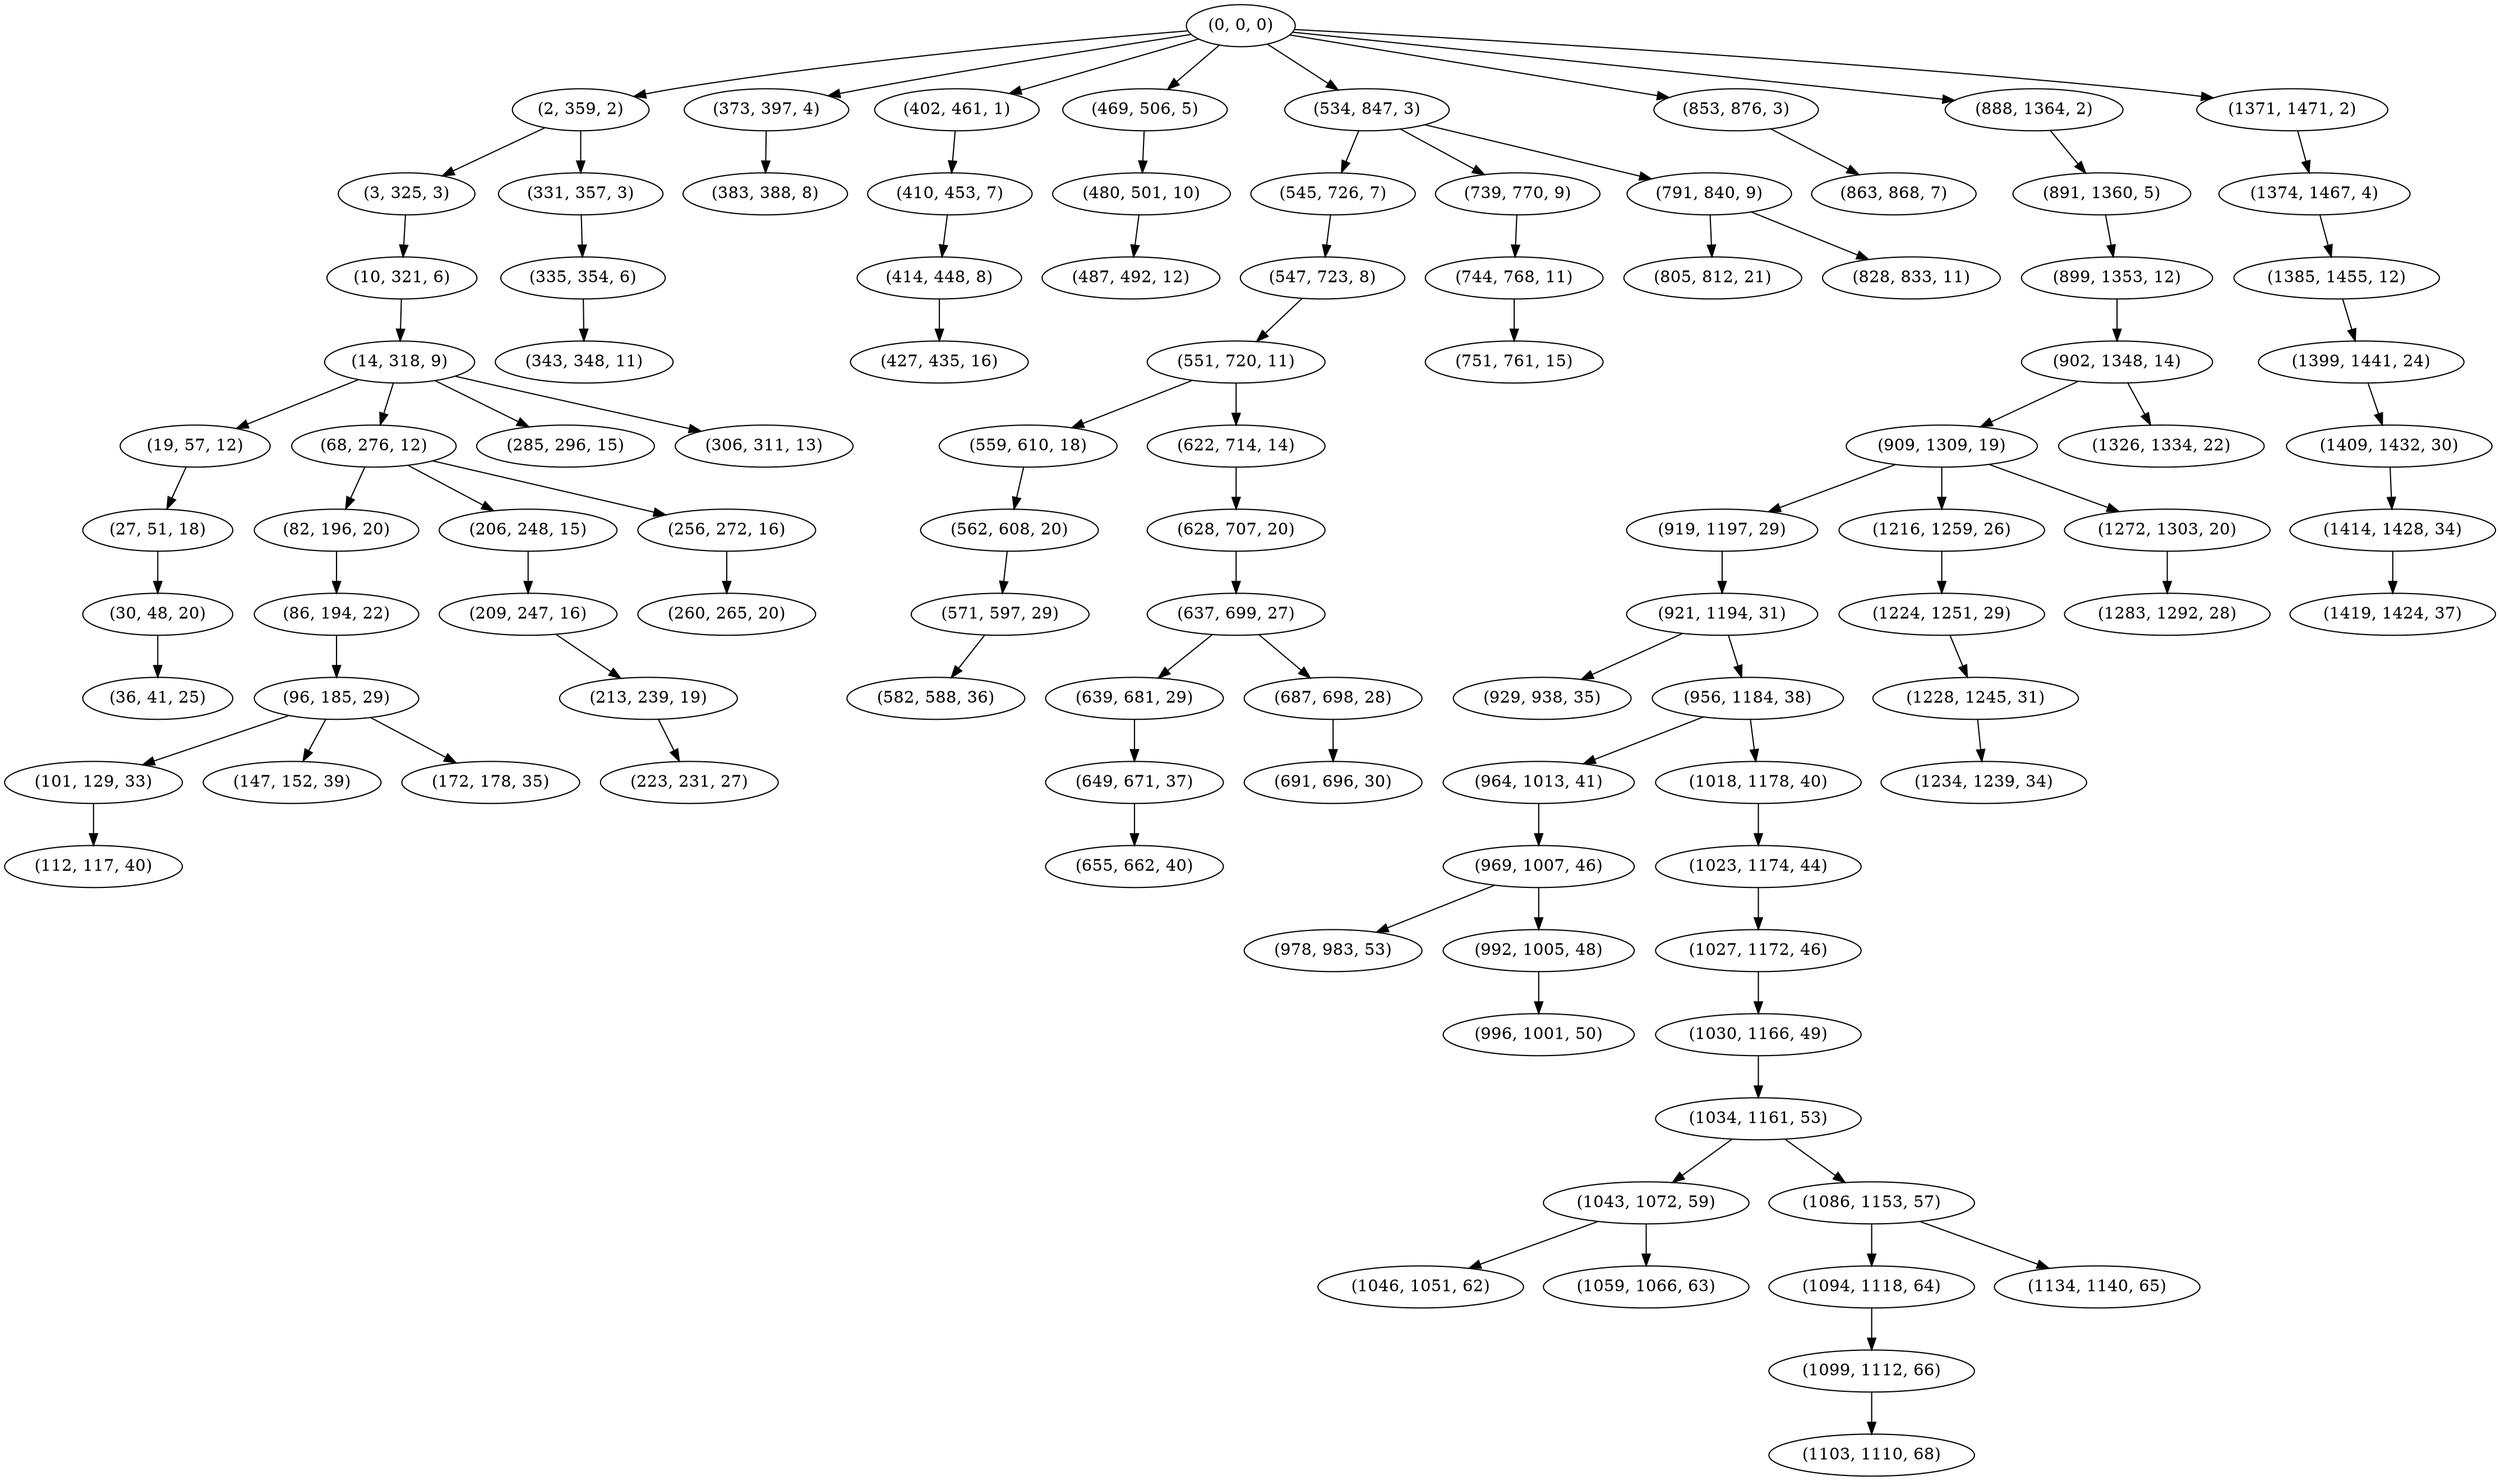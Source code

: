 digraph tree {
    "(0, 0, 0)";
    "(2, 359, 2)";
    "(3, 325, 3)";
    "(10, 321, 6)";
    "(14, 318, 9)";
    "(19, 57, 12)";
    "(27, 51, 18)";
    "(30, 48, 20)";
    "(36, 41, 25)";
    "(68, 276, 12)";
    "(82, 196, 20)";
    "(86, 194, 22)";
    "(96, 185, 29)";
    "(101, 129, 33)";
    "(112, 117, 40)";
    "(147, 152, 39)";
    "(172, 178, 35)";
    "(206, 248, 15)";
    "(209, 247, 16)";
    "(213, 239, 19)";
    "(223, 231, 27)";
    "(256, 272, 16)";
    "(260, 265, 20)";
    "(285, 296, 15)";
    "(306, 311, 13)";
    "(331, 357, 3)";
    "(335, 354, 6)";
    "(343, 348, 11)";
    "(373, 397, 4)";
    "(383, 388, 8)";
    "(402, 461, 1)";
    "(410, 453, 7)";
    "(414, 448, 8)";
    "(427, 435, 16)";
    "(469, 506, 5)";
    "(480, 501, 10)";
    "(487, 492, 12)";
    "(534, 847, 3)";
    "(545, 726, 7)";
    "(547, 723, 8)";
    "(551, 720, 11)";
    "(559, 610, 18)";
    "(562, 608, 20)";
    "(571, 597, 29)";
    "(582, 588, 36)";
    "(622, 714, 14)";
    "(628, 707, 20)";
    "(637, 699, 27)";
    "(639, 681, 29)";
    "(649, 671, 37)";
    "(655, 662, 40)";
    "(687, 698, 28)";
    "(691, 696, 30)";
    "(739, 770, 9)";
    "(744, 768, 11)";
    "(751, 761, 15)";
    "(791, 840, 9)";
    "(805, 812, 21)";
    "(828, 833, 11)";
    "(853, 876, 3)";
    "(863, 868, 7)";
    "(888, 1364, 2)";
    "(891, 1360, 5)";
    "(899, 1353, 12)";
    "(902, 1348, 14)";
    "(909, 1309, 19)";
    "(919, 1197, 29)";
    "(921, 1194, 31)";
    "(929, 938, 35)";
    "(956, 1184, 38)";
    "(964, 1013, 41)";
    "(969, 1007, 46)";
    "(978, 983, 53)";
    "(992, 1005, 48)";
    "(996, 1001, 50)";
    "(1018, 1178, 40)";
    "(1023, 1174, 44)";
    "(1027, 1172, 46)";
    "(1030, 1166, 49)";
    "(1034, 1161, 53)";
    "(1043, 1072, 59)";
    "(1046, 1051, 62)";
    "(1059, 1066, 63)";
    "(1086, 1153, 57)";
    "(1094, 1118, 64)";
    "(1099, 1112, 66)";
    "(1103, 1110, 68)";
    "(1134, 1140, 65)";
    "(1216, 1259, 26)";
    "(1224, 1251, 29)";
    "(1228, 1245, 31)";
    "(1234, 1239, 34)";
    "(1272, 1303, 20)";
    "(1283, 1292, 28)";
    "(1326, 1334, 22)";
    "(1371, 1471, 2)";
    "(1374, 1467, 4)";
    "(1385, 1455, 12)";
    "(1399, 1441, 24)";
    "(1409, 1432, 30)";
    "(1414, 1428, 34)";
    "(1419, 1424, 37)";
    "(0, 0, 0)" -> "(2, 359, 2)";
    "(0, 0, 0)" -> "(373, 397, 4)";
    "(0, 0, 0)" -> "(402, 461, 1)";
    "(0, 0, 0)" -> "(469, 506, 5)";
    "(0, 0, 0)" -> "(534, 847, 3)";
    "(0, 0, 0)" -> "(853, 876, 3)";
    "(0, 0, 0)" -> "(888, 1364, 2)";
    "(0, 0, 0)" -> "(1371, 1471, 2)";
    "(2, 359, 2)" -> "(3, 325, 3)";
    "(2, 359, 2)" -> "(331, 357, 3)";
    "(3, 325, 3)" -> "(10, 321, 6)";
    "(10, 321, 6)" -> "(14, 318, 9)";
    "(14, 318, 9)" -> "(19, 57, 12)";
    "(14, 318, 9)" -> "(68, 276, 12)";
    "(14, 318, 9)" -> "(285, 296, 15)";
    "(14, 318, 9)" -> "(306, 311, 13)";
    "(19, 57, 12)" -> "(27, 51, 18)";
    "(27, 51, 18)" -> "(30, 48, 20)";
    "(30, 48, 20)" -> "(36, 41, 25)";
    "(68, 276, 12)" -> "(82, 196, 20)";
    "(68, 276, 12)" -> "(206, 248, 15)";
    "(68, 276, 12)" -> "(256, 272, 16)";
    "(82, 196, 20)" -> "(86, 194, 22)";
    "(86, 194, 22)" -> "(96, 185, 29)";
    "(96, 185, 29)" -> "(101, 129, 33)";
    "(96, 185, 29)" -> "(147, 152, 39)";
    "(96, 185, 29)" -> "(172, 178, 35)";
    "(101, 129, 33)" -> "(112, 117, 40)";
    "(206, 248, 15)" -> "(209, 247, 16)";
    "(209, 247, 16)" -> "(213, 239, 19)";
    "(213, 239, 19)" -> "(223, 231, 27)";
    "(256, 272, 16)" -> "(260, 265, 20)";
    "(331, 357, 3)" -> "(335, 354, 6)";
    "(335, 354, 6)" -> "(343, 348, 11)";
    "(373, 397, 4)" -> "(383, 388, 8)";
    "(402, 461, 1)" -> "(410, 453, 7)";
    "(410, 453, 7)" -> "(414, 448, 8)";
    "(414, 448, 8)" -> "(427, 435, 16)";
    "(469, 506, 5)" -> "(480, 501, 10)";
    "(480, 501, 10)" -> "(487, 492, 12)";
    "(534, 847, 3)" -> "(545, 726, 7)";
    "(534, 847, 3)" -> "(739, 770, 9)";
    "(534, 847, 3)" -> "(791, 840, 9)";
    "(545, 726, 7)" -> "(547, 723, 8)";
    "(547, 723, 8)" -> "(551, 720, 11)";
    "(551, 720, 11)" -> "(559, 610, 18)";
    "(551, 720, 11)" -> "(622, 714, 14)";
    "(559, 610, 18)" -> "(562, 608, 20)";
    "(562, 608, 20)" -> "(571, 597, 29)";
    "(571, 597, 29)" -> "(582, 588, 36)";
    "(622, 714, 14)" -> "(628, 707, 20)";
    "(628, 707, 20)" -> "(637, 699, 27)";
    "(637, 699, 27)" -> "(639, 681, 29)";
    "(637, 699, 27)" -> "(687, 698, 28)";
    "(639, 681, 29)" -> "(649, 671, 37)";
    "(649, 671, 37)" -> "(655, 662, 40)";
    "(687, 698, 28)" -> "(691, 696, 30)";
    "(739, 770, 9)" -> "(744, 768, 11)";
    "(744, 768, 11)" -> "(751, 761, 15)";
    "(791, 840, 9)" -> "(805, 812, 21)";
    "(791, 840, 9)" -> "(828, 833, 11)";
    "(853, 876, 3)" -> "(863, 868, 7)";
    "(888, 1364, 2)" -> "(891, 1360, 5)";
    "(891, 1360, 5)" -> "(899, 1353, 12)";
    "(899, 1353, 12)" -> "(902, 1348, 14)";
    "(902, 1348, 14)" -> "(909, 1309, 19)";
    "(902, 1348, 14)" -> "(1326, 1334, 22)";
    "(909, 1309, 19)" -> "(919, 1197, 29)";
    "(909, 1309, 19)" -> "(1216, 1259, 26)";
    "(909, 1309, 19)" -> "(1272, 1303, 20)";
    "(919, 1197, 29)" -> "(921, 1194, 31)";
    "(921, 1194, 31)" -> "(929, 938, 35)";
    "(921, 1194, 31)" -> "(956, 1184, 38)";
    "(956, 1184, 38)" -> "(964, 1013, 41)";
    "(956, 1184, 38)" -> "(1018, 1178, 40)";
    "(964, 1013, 41)" -> "(969, 1007, 46)";
    "(969, 1007, 46)" -> "(978, 983, 53)";
    "(969, 1007, 46)" -> "(992, 1005, 48)";
    "(992, 1005, 48)" -> "(996, 1001, 50)";
    "(1018, 1178, 40)" -> "(1023, 1174, 44)";
    "(1023, 1174, 44)" -> "(1027, 1172, 46)";
    "(1027, 1172, 46)" -> "(1030, 1166, 49)";
    "(1030, 1166, 49)" -> "(1034, 1161, 53)";
    "(1034, 1161, 53)" -> "(1043, 1072, 59)";
    "(1034, 1161, 53)" -> "(1086, 1153, 57)";
    "(1043, 1072, 59)" -> "(1046, 1051, 62)";
    "(1043, 1072, 59)" -> "(1059, 1066, 63)";
    "(1086, 1153, 57)" -> "(1094, 1118, 64)";
    "(1086, 1153, 57)" -> "(1134, 1140, 65)";
    "(1094, 1118, 64)" -> "(1099, 1112, 66)";
    "(1099, 1112, 66)" -> "(1103, 1110, 68)";
    "(1216, 1259, 26)" -> "(1224, 1251, 29)";
    "(1224, 1251, 29)" -> "(1228, 1245, 31)";
    "(1228, 1245, 31)" -> "(1234, 1239, 34)";
    "(1272, 1303, 20)" -> "(1283, 1292, 28)";
    "(1371, 1471, 2)" -> "(1374, 1467, 4)";
    "(1374, 1467, 4)" -> "(1385, 1455, 12)";
    "(1385, 1455, 12)" -> "(1399, 1441, 24)";
    "(1399, 1441, 24)" -> "(1409, 1432, 30)";
    "(1409, 1432, 30)" -> "(1414, 1428, 34)";
    "(1414, 1428, 34)" -> "(1419, 1424, 37)";
}
